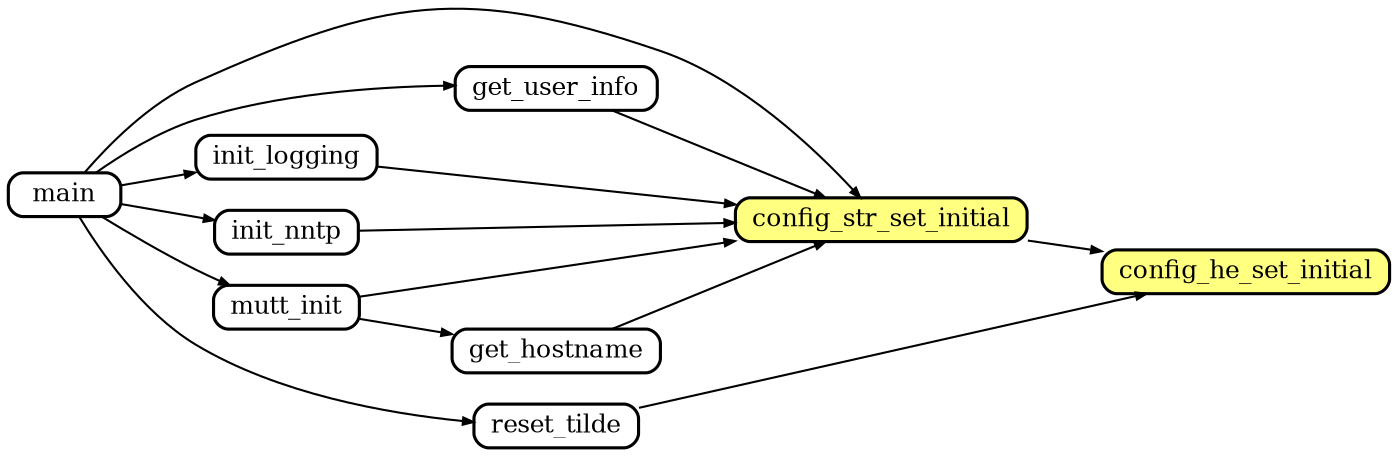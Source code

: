 digraph callgraph {
	// Places that set initial config from main()
	graph [
		rankdir="LR"
		nodesep="0.2"
		ranksep="0.5"
		compound="true"
	]

	node [
		shape="Mrecord"
		fontsize="12"
		fillcolor="#ffffff"
		style="filled"
		height="0.2"
		penwidth="1.5"
		color="black"
	]

	edge [
		penwidth="1.0"
		arrowsize="0.5"
	]

	node [ fillcolor="#ffff80" ]
	config_str_set_initial
	config_he_set_initial

	node [ fillcolor="#ffffff" ]
	config_str_set_initial -> config_he_set_initial
	get_hostname -> config_str_set_initial
	get_user_info -> config_str_set_initial
	init_logging -> config_str_set_initial
	init_nntp -> config_str_set_initial
	main -> config_str_set_initial
	main -> get_user_info
	main -> init_logging
	main -> init_nntp
	main -> mutt_init
	main -> reset_tilde
	reset_tilde -> config_he_set_initial
	mutt_init -> config_str_set_initial
	mutt_init -> get_hostname

}
